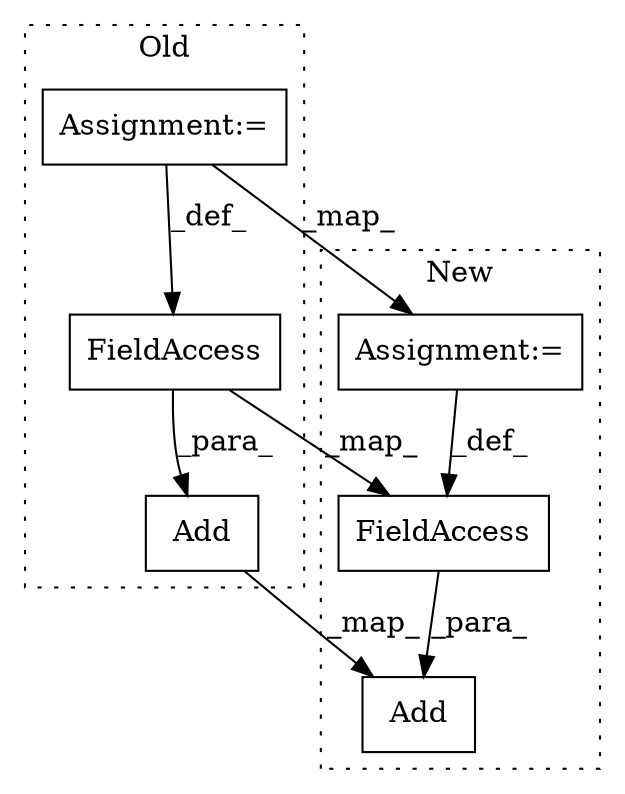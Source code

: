 digraph G {
subgraph cluster0 {
1 [label="Add" a="32" s="4798,4827" l="4,1" shape="box"];
3 [label="Assignment:=" a="7" s="4745" l="1" shape="box"];
5 [label="FieldAccess" a="22" s="4732" l="13" shape="box"];
label = "Old";
style="dotted";
}
subgraph cluster1 {
2 [label="Add" a="32" s="4534,4563" l="4,1" shape="box"];
4 [label="Assignment:=" a="7" s="4481" l="1" shape="box"];
6 [label="FieldAccess" a="22" s="4468" l="13" shape="box"];
label = "New";
style="dotted";
}
1 -> 2 [label="_map_"];
3 -> 4 [label="_map_"];
3 -> 5 [label="_def_"];
4 -> 6 [label="_def_"];
5 -> 1 [label="_para_"];
5 -> 6 [label="_map_"];
6 -> 2 [label="_para_"];
}